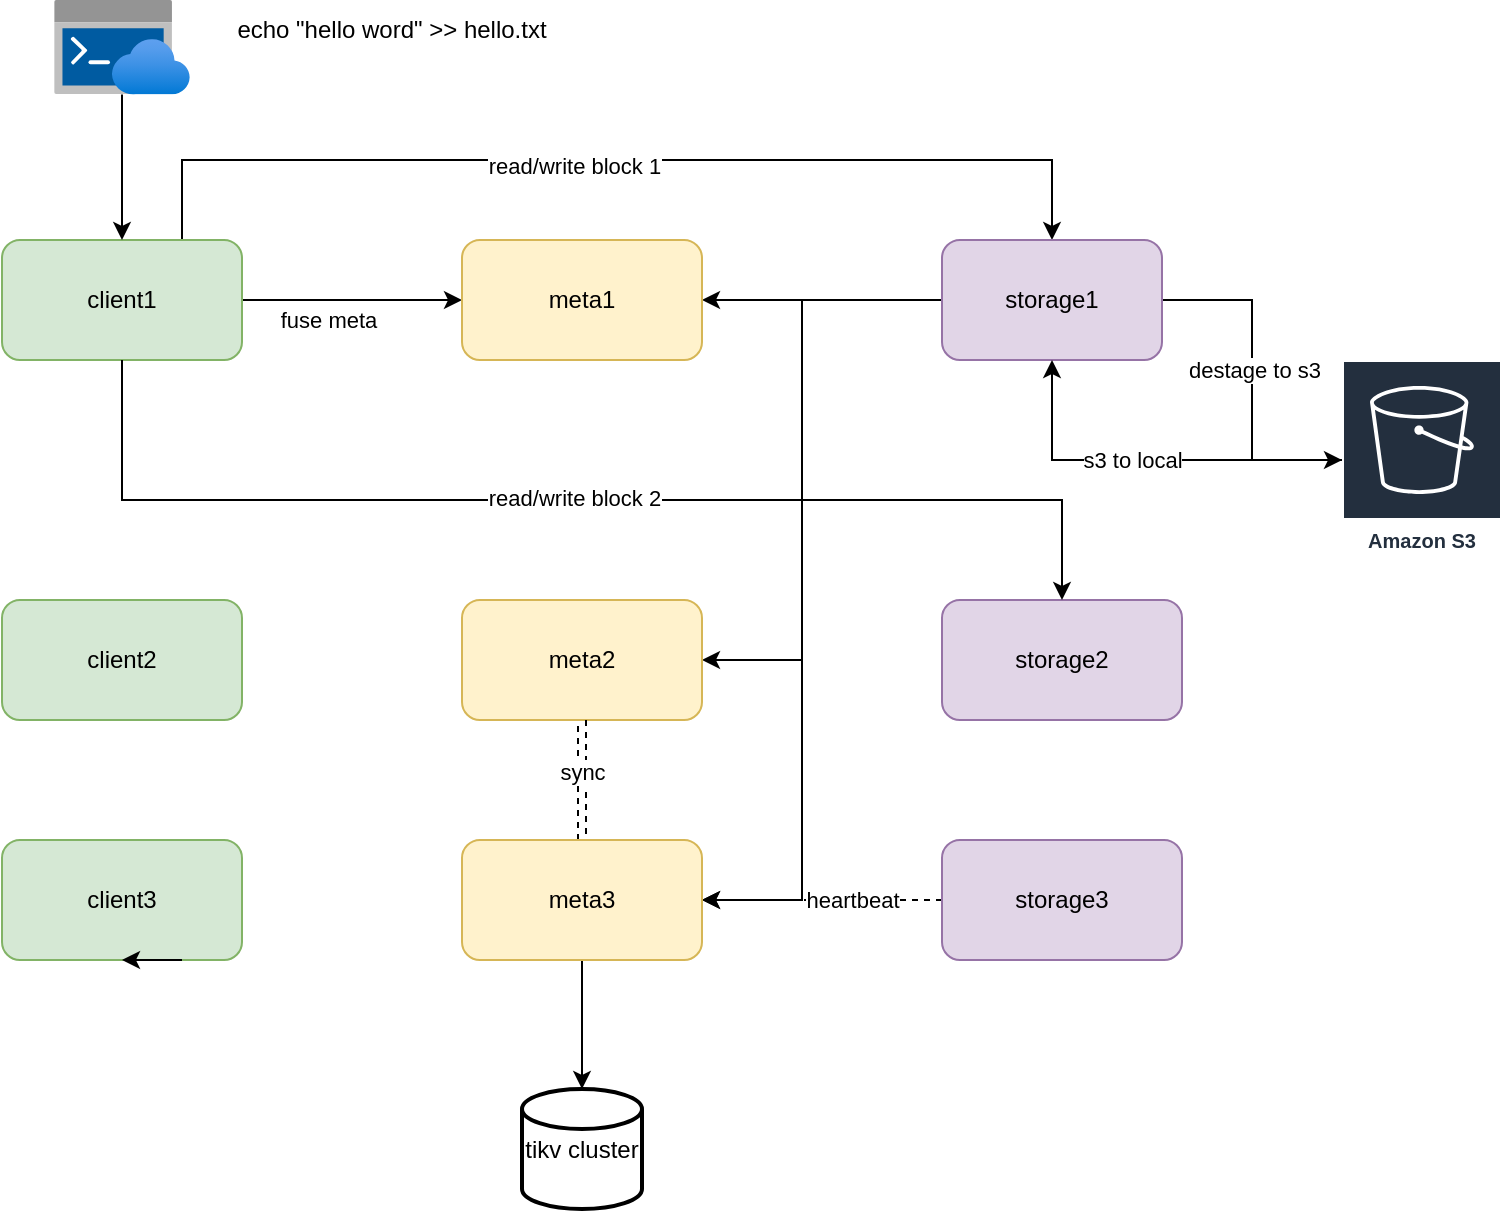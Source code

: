 <mxfile version="24.0.2" type="device">
  <diagram name="第 1 页" id="cWM4mXXyRaTB6RjHqZ_W">
    <mxGraphModel dx="1434" dy="738" grid="1" gridSize="10" guides="1" tooltips="1" connect="1" arrows="1" fold="1" page="1" pageScale="1" pageWidth="827" pageHeight="1169" math="0" shadow="0">
      <root>
        <mxCell id="0" />
        <mxCell id="1" parent="0" />
        <mxCell id="MLEnEpJJth-1Ur134Y9R-13" style="edgeStyle=orthogonalEdgeStyle;rounded=0;orthogonalLoop=1;jettySize=auto;html=1;entryX=0;entryY=0.5;entryDx=0;entryDy=0;" edge="1" parent="1" source="MLEnEpJJth-1Ur134Y9R-2" target="MLEnEpJJth-1Ur134Y9R-9">
          <mxGeometry relative="1" as="geometry" />
        </mxCell>
        <mxCell id="MLEnEpJJth-1Ur134Y9R-20" value="fuse meta" style="edgeLabel;html=1;align=center;verticalAlign=middle;resizable=0;points=[];" vertex="1" connectable="0" parent="MLEnEpJJth-1Ur134Y9R-13">
          <mxGeometry x="-0.4" y="1" relative="1" as="geometry">
            <mxPoint x="10" y="11" as="offset" />
          </mxGeometry>
        </mxCell>
        <mxCell id="MLEnEpJJth-1Ur134Y9R-38" style="edgeStyle=orthogonalEdgeStyle;rounded=0;orthogonalLoop=1;jettySize=auto;html=1;exitX=0.75;exitY=0;exitDx=0;exitDy=0;entryX=0.5;entryY=0;entryDx=0;entryDy=0;" edge="1" parent="1" source="MLEnEpJJth-1Ur134Y9R-2" target="MLEnEpJJth-1Ur134Y9R-5">
          <mxGeometry relative="1" as="geometry">
            <Array as="points">
              <mxPoint x="140" y="130" />
              <mxPoint x="575" y="130" />
            </Array>
          </mxGeometry>
        </mxCell>
        <mxCell id="MLEnEpJJth-1Ur134Y9R-39" value="read/write block 1" style="edgeLabel;html=1;align=center;verticalAlign=middle;resizable=0;points=[];" vertex="1" connectable="0" parent="MLEnEpJJth-1Ur134Y9R-38">
          <mxGeometry x="-0.084" y="-3" relative="1" as="geometry">
            <mxPoint as="offset" />
          </mxGeometry>
        </mxCell>
        <mxCell id="MLEnEpJJth-1Ur134Y9R-2" value="client1" style="rounded=1;whiteSpace=wrap;html=1;fillColor=#d5e8d4;strokeColor=#82b366;" vertex="1" parent="1">
          <mxGeometry x="50" y="170" width="120" height="60" as="geometry" />
        </mxCell>
        <mxCell id="MLEnEpJJth-1Ur134Y9R-3" value="client2" style="rounded=1;whiteSpace=wrap;html=1;fillColor=#d5e8d4;strokeColor=#82b366;" vertex="1" parent="1">
          <mxGeometry x="50" y="350" width="120" height="60" as="geometry" />
        </mxCell>
        <mxCell id="MLEnEpJJth-1Ur134Y9R-4" value="client3" style="rounded=1;whiteSpace=wrap;html=1;fillColor=#d5e8d4;strokeColor=#82b366;" vertex="1" parent="1">
          <mxGeometry x="50" y="470" width="120" height="60" as="geometry" />
        </mxCell>
        <mxCell id="MLEnEpJJth-1Ur134Y9R-15" value="" style="edgeStyle=orthogonalEdgeStyle;rounded=0;orthogonalLoop=1;jettySize=auto;html=1;" edge="1" parent="1" source="MLEnEpJJth-1Ur134Y9R-5" target="MLEnEpJJth-1Ur134Y9R-9">
          <mxGeometry relative="1" as="geometry" />
        </mxCell>
        <mxCell id="MLEnEpJJth-1Ur134Y9R-16" style="edgeStyle=orthogonalEdgeStyle;rounded=0;orthogonalLoop=1;jettySize=auto;html=1;exitX=0;exitY=0.5;exitDx=0;exitDy=0;entryX=1;entryY=0.5;entryDx=0;entryDy=0;" edge="1" parent="1" source="MLEnEpJJth-1Ur134Y9R-5" target="MLEnEpJJth-1Ur134Y9R-11">
          <mxGeometry relative="1" as="geometry">
            <Array as="points">
              <mxPoint x="450" y="200" />
              <mxPoint x="450" y="380" />
            </Array>
          </mxGeometry>
        </mxCell>
        <mxCell id="MLEnEpJJth-1Ur134Y9R-17" style="edgeStyle=orthogonalEdgeStyle;rounded=0;orthogonalLoop=1;jettySize=auto;html=1;entryX=1;entryY=0.5;entryDx=0;entryDy=0;" edge="1" parent="1" source="MLEnEpJJth-1Ur134Y9R-5" target="MLEnEpJJth-1Ur134Y9R-12">
          <mxGeometry relative="1" as="geometry">
            <Array as="points">
              <mxPoint x="450" y="200" />
              <mxPoint x="450" y="500" />
            </Array>
          </mxGeometry>
        </mxCell>
        <mxCell id="MLEnEpJJth-1Ur134Y9R-18" style="edgeStyle=orthogonalEdgeStyle;rounded=0;orthogonalLoop=1;jettySize=auto;html=1;" edge="1" parent="1" source="MLEnEpJJth-1Ur134Y9R-5" target="MLEnEpJJth-1Ur134Y9R-8">
          <mxGeometry relative="1" as="geometry" />
        </mxCell>
        <mxCell id="MLEnEpJJth-1Ur134Y9R-23" value="destage to s3" style="edgeLabel;html=1;align=center;verticalAlign=middle;resizable=0;points=[];" vertex="1" connectable="0" parent="MLEnEpJJth-1Ur134Y9R-18">
          <mxGeometry x="-0.064" y="1" relative="1" as="geometry">
            <mxPoint as="offset" />
          </mxGeometry>
        </mxCell>
        <mxCell id="MLEnEpJJth-1Ur134Y9R-5" value="storage1" style="rounded=1;whiteSpace=wrap;html=1;fillColor=#e1d5e7;strokeColor=#9673a6;" vertex="1" parent="1">
          <mxGeometry x="520" y="170" width="110" height="60" as="geometry" />
        </mxCell>
        <mxCell id="MLEnEpJJth-1Ur134Y9R-6" value="storage2" style="rounded=1;whiteSpace=wrap;html=1;fillColor=#e1d5e7;strokeColor=#9673a6;" vertex="1" parent="1">
          <mxGeometry x="520" y="350" width="120" height="60" as="geometry" />
        </mxCell>
        <mxCell id="MLEnEpJJth-1Ur134Y9R-32" value="" style="edgeStyle=orthogonalEdgeStyle;rounded=0;orthogonalLoop=1;jettySize=auto;html=1;dashed=1;" edge="1" parent="1" source="MLEnEpJJth-1Ur134Y9R-7" target="MLEnEpJJth-1Ur134Y9R-12">
          <mxGeometry relative="1" as="geometry" />
        </mxCell>
        <mxCell id="MLEnEpJJth-1Ur134Y9R-33" value="heartbeat" style="edgeLabel;html=1;align=center;verticalAlign=middle;resizable=0;points=[];" vertex="1" connectable="0" parent="MLEnEpJJth-1Ur134Y9R-32">
          <mxGeometry x="-0.246" relative="1" as="geometry">
            <mxPoint as="offset" />
          </mxGeometry>
        </mxCell>
        <mxCell id="MLEnEpJJth-1Ur134Y9R-7" value="storage3" style="rounded=1;whiteSpace=wrap;html=1;fillColor=#e1d5e7;strokeColor=#9673a6;" vertex="1" parent="1">
          <mxGeometry x="520" y="470" width="120" height="60" as="geometry" />
        </mxCell>
        <mxCell id="MLEnEpJJth-1Ur134Y9R-24" style="edgeStyle=orthogonalEdgeStyle;rounded=0;orthogonalLoop=1;jettySize=auto;html=1;entryX=0.5;entryY=1;entryDx=0;entryDy=0;" edge="1" parent="1" source="MLEnEpJJth-1Ur134Y9R-8" target="MLEnEpJJth-1Ur134Y9R-5">
          <mxGeometry relative="1" as="geometry" />
        </mxCell>
        <mxCell id="MLEnEpJJth-1Ur134Y9R-25" value="s3 to local" style="edgeLabel;html=1;align=center;verticalAlign=middle;resizable=0;points=[];" vertex="1" connectable="0" parent="MLEnEpJJth-1Ur134Y9R-24">
          <mxGeometry x="0.396" y="-2" relative="1" as="geometry">
            <mxPoint x="31" y="2" as="offset" />
          </mxGeometry>
        </mxCell>
        <mxCell id="MLEnEpJJth-1Ur134Y9R-8" value="Amazon S3" style="sketch=0;outlineConnect=0;fontColor=#232F3E;gradientColor=none;strokeColor=#ffffff;fillColor=#232F3E;dashed=0;verticalLabelPosition=middle;verticalAlign=bottom;align=center;html=1;whiteSpace=wrap;fontSize=10;fontStyle=1;spacing=3;shape=mxgraph.aws4.productIcon;prIcon=mxgraph.aws4.s3;" vertex="1" parent="1">
          <mxGeometry x="720" y="230" width="80" height="100" as="geometry" />
        </mxCell>
        <mxCell id="MLEnEpJJth-1Ur134Y9R-9" value="meta1" style="rounded=1;whiteSpace=wrap;html=1;fillColor=#fff2cc;strokeColor=#d6b656;" vertex="1" parent="1">
          <mxGeometry x="280" y="170" width="120" height="60" as="geometry" />
        </mxCell>
        <mxCell id="MLEnEpJJth-1Ur134Y9R-11" value="meta2" style="rounded=1;whiteSpace=wrap;html=1;fillColor=#fff2cc;strokeColor=#d6b656;" vertex="1" parent="1">
          <mxGeometry x="280" y="350" width="120" height="60" as="geometry" />
        </mxCell>
        <mxCell id="MLEnEpJJth-1Ur134Y9R-27" style="edgeStyle=orthogonalEdgeStyle;rounded=0;orthogonalLoop=1;jettySize=auto;html=1;exitX=0.5;exitY=1;exitDx=0;exitDy=0;" edge="1" parent="1" source="MLEnEpJJth-1Ur134Y9R-12" target="MLEnEpJJth-1Ur134Y9R-26">
          <mxGeometry relative="1" as="geometry" />
        </mxCell>
        <mxCell id="MLEnEpJJth-1Ur134Y9R-36" style="edgeStyle=orthogonalEdgeStyle;rounded=0;orthogonalLoop=1;jettySize=auto;html=1;exitX=0.5;exitY=0;exitDx=0;exitDy=0;entryX=0.5;entryY=1;entryDx=0;entryDy=0;dashed=1;shape=link;" edge="1" parent="1" source="MLEnEpJJth-1Ur134Y9R-12" target="MLEnEpJJth-1Ur134Y9R-11">
          <mxGeometry relative="1" as="geometry" />
        </mxCell>
        <mxCell id="MLEnEpJJth-1Ur134Y9R-37" value="sync" style="edgeLabel;html=1;align=center;verticalAlign=middle;resizable=0;points=[];" vertex="1" connectable="0" parent="MLEnEpJJth-1Ur134Y9R-36">
          <mxGeometry x="0.133" relative="1" as="geometry">
            <mxPoint as="offset" />
          </mxGeometry>
        </mxCell>
        <mxCell id="MLEnEpJJth-1Ur134Y9R-12" value="meta3" style="rounded=1;whiteSpace=wrap;html=1;fillColor=#fff2cc;strokeColor=#d6b656;" vertex="1" parent="1">
          <mxGeometry x="280" y="470" width="120" height="60" as="geometry" />
        </mxCell>
        <mxCell id="MLEnEpJJth-1Ur134Y9R-19" style="edgeStyle=orthogonalEdgeStyle;rounded=0;orthogonalLoop=1;jettySize=auto;html=1;exitX=0.5;exitY=1;exitDx=0;exitDy=0;entryX=0.5;entryY=0;entryDx=0;entryDy=0;" edge="1" parent="1" source="MLEnEpJJth-1Ur134Y9R-2" target="MLEnEpJJth-1Ur134Y9R-6">
          <mxGeometry relative="1" as="geometry">
            <mxPoint x="530" y="350" as="targetPoint" />
            <Array as="points">
              <mxPoint x="110" y="300" />
              <mxPoint x="580" y="300" />
            </Array>
          </mxGeometry>
        </mxCell>
        <mxCell id="MLEnEpJJth-1Ur134Y9R-22" value="read/write block 2" style="edgeLabel;html=1;align=center;verticalAlign=middle;resizable=0;points=[];" vertex="1" connectable="0" parent="MLEnEpJJth-1Ur134Y9R-19">
          <mxGeometry x="0.004" y="1" relative="1" as="geometry">
            <mxPoint as="offset" />
          </mxGeometry>
        </mxCell>
        <mxCell id="MLEnEpJJth-1Ur134Y9R-26" value="tikv cluster" style="strokeWidth=2;html=1;shape=mxgraph.flowchart.database;whiteSpace=wrap;" vertex="1" parent="1">
          <mxGeometry x="310" y="594.5" width="60" height="60" as="geometry" />
        </mxCell>
        <mxCell id="MLEnEpJJth-1Ur134Y9R-31" style="edgeStyle=orthogonalEdgeStyle;rounded=0;orthogonalLoop=1;jettySize=auto;html=1;" edge="1" parent="1" source="MLEnEpJJth-1Ur134Y9R-29" target="MLEnEpJJth-1Ur134Y9R-2">
          <mxGeometry relative="1" as="geometry" />
        </mxCell>
        <mxCell id="MLEnEpJJth-1Ur134Y9R-29" value="" style="image;aspect=fixed;html=1;points=[];align=center;fontSize=12;image=img/lib/azure2/other/Azure_Cloud_Shell.svg;" vertex="1" parent="1">
          <mxGeometry x="76" y="50" width="68" height="47.2" as="geometry" />
        </mxCell>
        <mxCell id="MLEnEpJJth-1Ur134Y9R-30" value="echo &quot;hello word&quot; &amp;gt;&amp;gt; hello.txt" style="text;html=1;align=center;verticalAlign=middle;whiteSpace=wrap;rounded=0;" vertex="1" parent="1">
          <mxGeometry x="160" y="50" width="170" height="30" as="geometry" />
        </mxCell>
        <mxCell id="MLEnEpJJth-1Ur134Y9R-40" style="edgeStyle=orthogonalEdgeStyle;rounded=0;orthogonalLoop=1;jettySize=auto;html=1;exitX=0.75;exitY=1;exitDx=0;exitDy=0;entryX=0.5;entryY=1;entryDx=0;entryDy=0;" edge="1" parent="1" source="MLEnEpJJth-1Ur134Y9R-4" target="MLEnEpJJth-1Ur134Y9R-4">
          <mxGeometry relative="1" as="geometry" />
        </mxCell>
      </root>
    </mxGraphModel>
  </diagram>
</mxfile>
